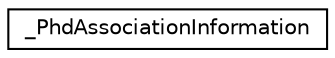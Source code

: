 digraph "Graphical Class Hierarchy"
{
  edge [fontname="Helvetica",fontsize="10",labelfontname="Helvetica",labelfontsize="10"];
  node [fontname="Helvetica",fontsize="10",shape=record];
  rankdir="LR";
  Node1 [label="_PhdAssociationInformation",height=0.2,width=0.4,color="black", fillcolor="white", style="filled",URL="$struct___phd_association_information.html"];
}
